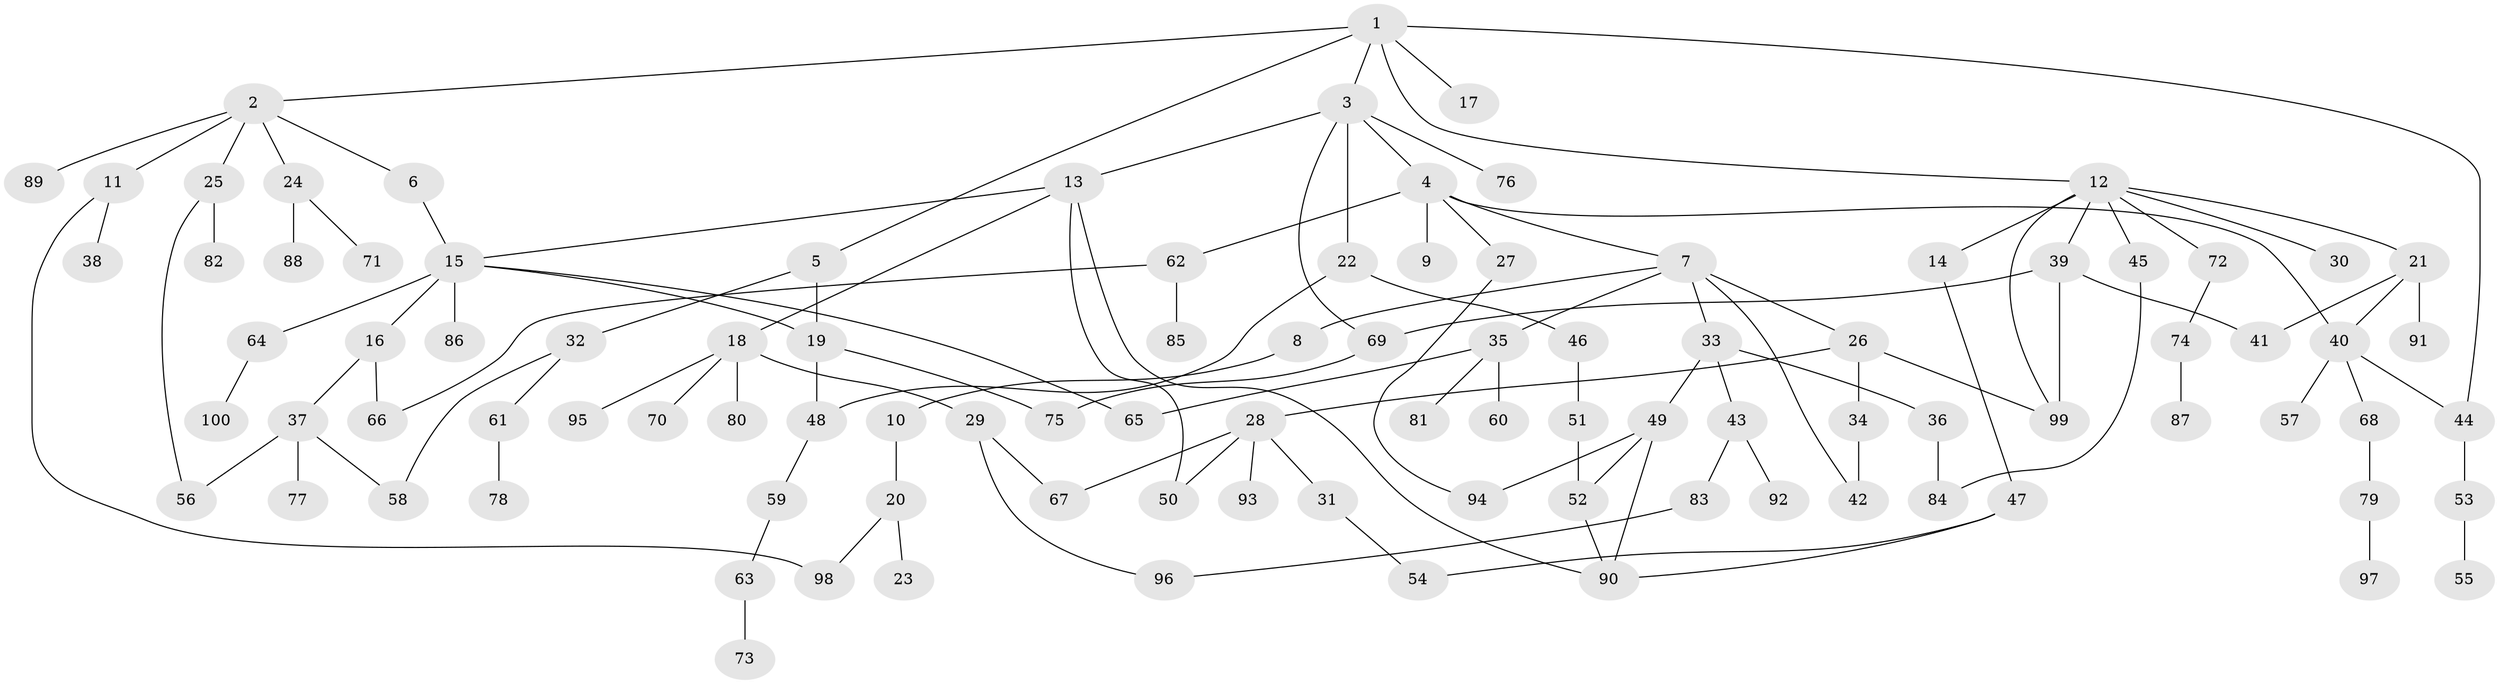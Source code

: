 // Generated by graph-tools (version 1.1) at 2025/38/02/21/25 10:38:52]
// undirected, 100 vertices, 125 edges
graph export_dot {
graph [start="1"]
  node [color=gray90,style=filled];
  1;
  2;
  3;
  4;
  5;
  6;
  7;
  8;
  9;
  10;
  11;
  12;
  13;
  14;
  15;
  16;
  17;
  18;
  19;
  20;
  21;
  22;
  23;
  24;
  25;
  26;
  27;
  28;
  29;
  30;
  31;
  32;
  33;
  34;
  35;
  36;
  37;
  38;
  39;
  40;
  41;
  42;
  43;
  44;
  45;
  46;
  47;
  48;
  49;
  50;
  51;
  52;
  53;
  54;
  55;
  56;
  57;
  58;
  59;
  60;
  61;
  62;
  63;
  64;
  65;
  66;
  67;
  68;
  69;
  70;
  71;
  72;
  73;
  74;
  75;
  76;
  77;
  78;
  79;
  80;
  81;
  82;
  83;
  84;
  85;
  86;
  87;
  88;
  89;
  90;
  91;
  92;
  93;
  94;
  95;
  96;
  97;
  98;
  99;
  100;
  1 -- 2;
  1 -- 3;
  1 -- 5;
  1 -- 12;
  1 -- 17;
  1 -- 44;
  2 -- 6;
  2 -- 11;
  2 -- 24;
  2 -- 25;
  2 -- 89;
  3 -- 4;
  3 -- 13;
  3 -- 22;
  3 -- 69;
  3 -- 76;
  4 -- 7;
  4 -- 9;
  4 -- 27;
  4 -- 40;
  4 -- 62;
  5 -- 19;
  5 -- 32;
  6 -- 15;
  7 -- 8;
  7 -- 26;
  7 -- 33;
  7 -- 35;
  7 -- 42;
  8 -- 10;
  10 -- 20;
  11 -- 38;
  11 -- 98;
  12 -- 14;
  12 -- 21;
  12 -- 30;
  12 -- 39;
  12 -- 45;
  12 -- 72;
  12 -- 99;
  13 -- 18;
  13 -- 50;
  13 -- 90;
  13 -- 15;
  14 -- 47;
  15 -- 16;
  15 -- 64;
  15 -- 65;
  15 -- 86;
  15 -- 19;
  16 -- 37;
  16 -- 66;
  18 -- 29;
  18 -- 70;
  18 -- 80;
  18 -- 95;
  19 -- 48;
  19 -- 75;
  20 -- 23;
  20 -- 98;
  21 -- 91;
  21 -- 40;
  21 -- 41;
  22 -- 46;
  22 -- 48;
  24 -- 71;
  24 -- 88;
  25 -- 82;
  25 -- 56;
  26 -- 28;
  26 -- 34;
  26 -- 99;
  27 -- 94;
  28 -- 31;
  28 -- 67;
  28 -- 93;
  28 -- 50;
  29 -- 96;
  29 -- 67;
  31 -- 54;
  32 -- 61;
  32 -- 58;
  33 -- 36;
  33 -- 43;
  33 -- 49;
  34 -- 42;
  35 -- 60;
  35 -- 81;
  35 -- 65;
  36 -- 84;
  37 -- 56;
  37 -- 58;
  37 -- 77;
  39 -- 41;
  39 -- 99;
  39 -- 69;
  40 -- 44;
  40 -- 57;
  40 -- 68;
  43 -- 83;
  43 -- 92;
  44 -- 53;
  45 -- 84;
  46 -- 51;
  47 -- 54;
  47 -- 90;
  48 -- 59;
  49 -- 52;
  49 -- 94;
  49 -- 90;
  51 -- 52;
  52 -- 90;
  53 -- 55;
  59 -- 63;
  61 -- 78;
  62 -- 66;
  62 -- 85;
  63 -- 73;
  64 -- 100;
  68 -- 79;
  69 -- 75;
  72 -- 74;
  74 -- 87;
  79 -- 97;
  83 -- 96;
}
